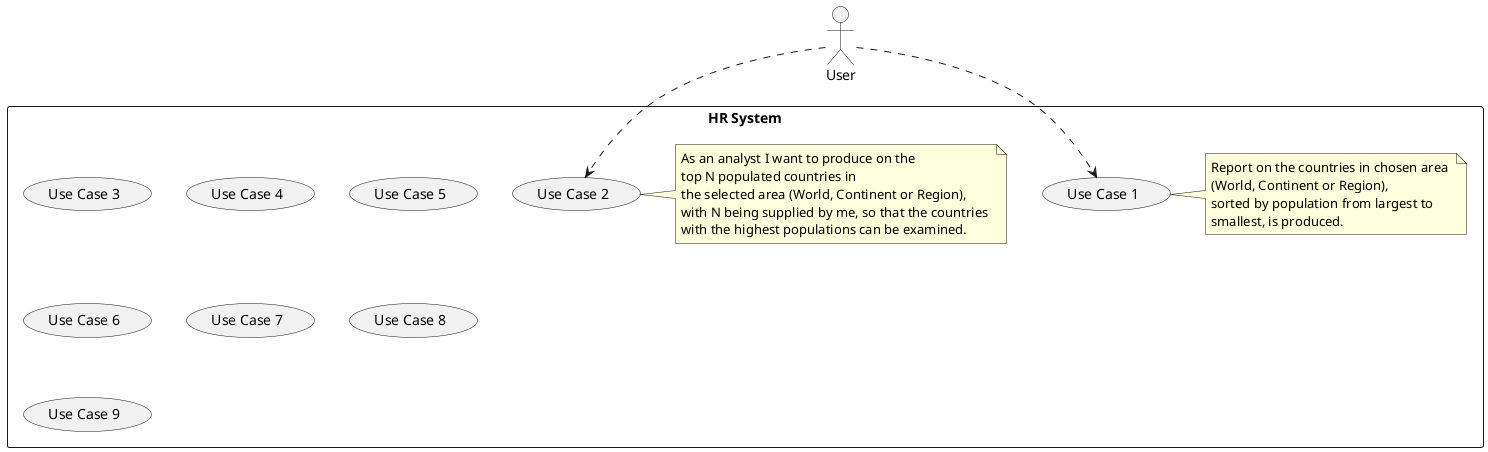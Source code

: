 @startuml
'https://plantuml.com/use-case-diagram
User as User

rectangle "HR System" {

usecase UC1 as "Use Case 1"
usecase UC2 as "Use Case 2"
usecase UC3 as "Use Case 3"
usecase UC4 as "Use Case 4"
usecase UC5 as "Use Case 5"
usecase UC6 as "Use Case 6"
usecase UC7 as "Use Case 7"
usecase UC8 as "Use Case 8"
usecase UC9 as "Use Case 9"

note right of UC1 : Report on the countries in chosen area \n(World, Continent or Region), \nsorted by population from largest to \nsmallest, is produced.
note right of UC2 : As an analyst I want to produce on the \ntop N populated countries in \nthe selected area (World, Continent or Region), \nwith N being supplied by me, so that the countries \nwith the highest populations can be examined.



User ..> UC1
User ..> UC2
}





@enduml